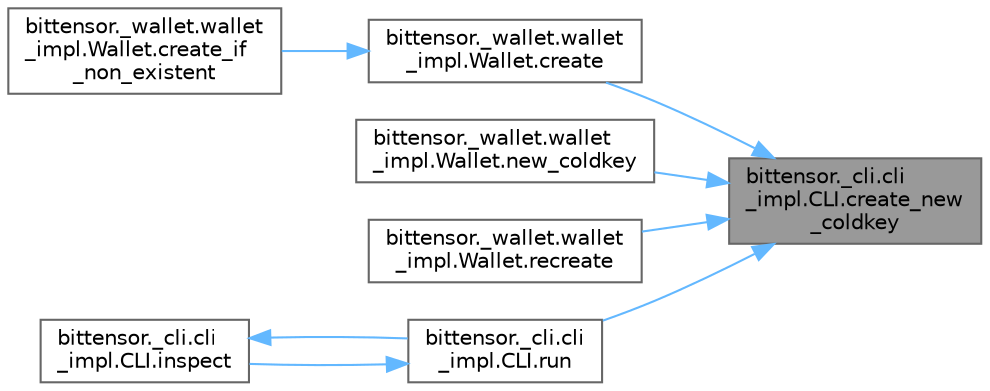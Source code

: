 digraph "bittensor._cli.cli_impl.CLI.create_new_coldkey"
{
 // LATEX_PDF_SIZE
  bgcolor="transparent";
  edge [fontname=Helvetica,fontsize=10,labelfontname=Helvetica,labelfontsize=10];
  node [fontname=Helvetica,fontsize=10,shape=box,height=0.2,width=0.4];
  rankdir="RL";
  Node1 [label="bittensor._cli.cli\l_impl.CLI.create_new\l_coldkey",height=0.2,width=0.4,color="gray40", fillcolor="grey60", style="filled", fontcolor="black",tooltip=" "];
  Node1 -> Node2 [dir="back",color="steelblue1",style="solid"];
  Node2 [label="bittensor._wallet.wallet\l_impl.Wallet.create",height=0.2,width=0.4,color="grey40", fillcolor="white", style="filled",URL="$classbittensor_1_1__wallet_1_1wallet__impl_1_1_wallet.html#ade65bf944db522de59a5958fafc9a94d",tooltip=" "];
  Node2 -> Node3 [dir="back",color="steelblue1",style="solid"];
  Node3 [label="bittensor._wallet.wallet\l_impl.Wallet.create_if\l_non_existent",height=0.2,width=0.4,color="grey40", fillcolor="white", style="filled",URL="$classbittensor_1_1__wallet_1_1wallet__impl_1_1_wallet.html#ad028e482d1c2dc3d8425aa4950a13afd",tooltip=" "];
  Node1 -> Node4 [dir="back",color="steelblue1",style="solid"];
  Node4 [label="bittensor._wallet.wallet\l_impl.Wallet.new_coldkey",height=0.2,width=0.4,color="grey40", fillcolor="white", style="filled",URL="$classbittensor_1_1__wallet_1_1wallet__impl_1_1_wallet.html#afcb1dfd63435c11cacf75c2b3aa6a88a",tooltip=" "];
  Node1 -> Node5 [dir="back",color="steelblue1",style="solid"];
  Node5 [label="bittensor._wallet.wallet\l_impl.Wallet.recreate",height=0.2,width=0.4,color="grey40", fillcolor="white", style="filled",URL="$classbittensor_1_1__wallet_1_1wallet__impl_1_1_wallet.html#adbc68807f89e813217294033f8023cff",tooltip=" "];
  Node1 -> Node6 [dir="back",color="steelblue1",style="solid"];
  Node6 [label="bittensor._cli.cli\l_impl.CLI.run",height=0.2,width=0.4,color="grey40", fillcolor="white", style="filled",URL="$classbittensor_1_1__cli_1_1cli__impl_1_1_c_l_i.html#aefb4bb012305712b2dbbd29545c843ce",tooltip=" "];
  Node6 -> Node7 [dir="back",color="steelblue1",style="solid"];
  Node7 [label="bittensor._cli.cli\l_impl.CLI.inspect",height=0.2,width=0.4,color="grey40", fillcolor="white", style="filled",URL="$classbittensor_1_1__cli_1_1cli__impl_1_1_c_l_i.html#ae03172c94947caed1fdc0a5c0a0aa8c2",tooltip=" "];
  Node7 -> Node6 [dir="back",color="steelblue1",style="solid"];
}
